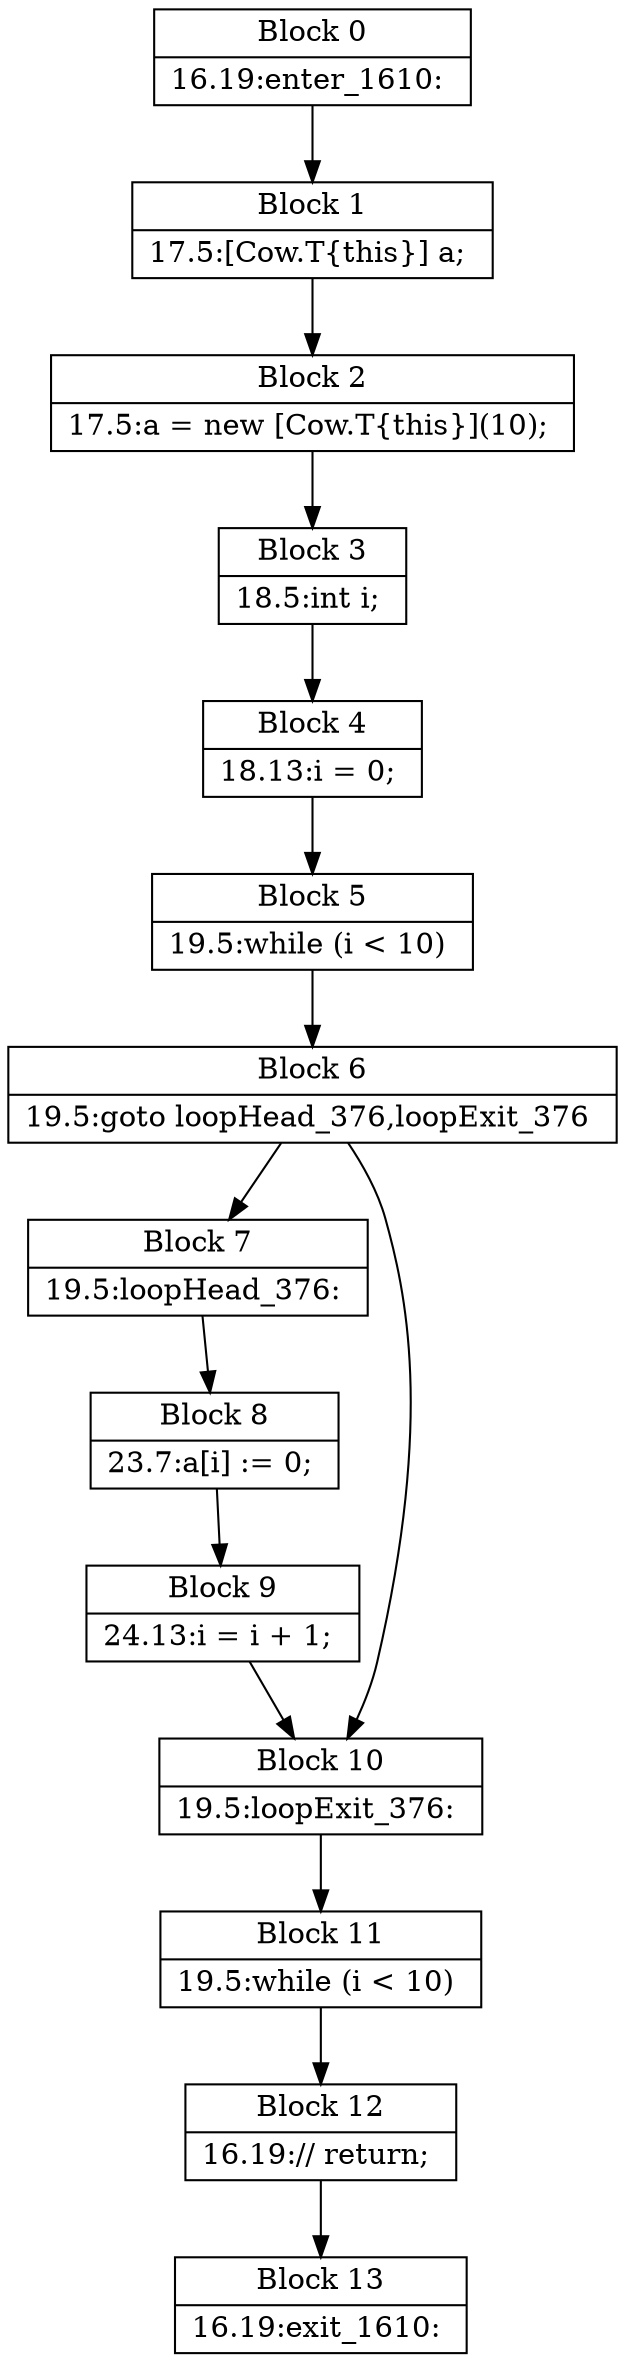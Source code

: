digraph G {
   node [shape=record];
B0[label="{Block 0|16.19:enter_1610: \n}"];
B1[label="{Block 1|17.5:\[Cow.T\{this\}\] a; \n}"];
B2[label="{Block 2|17.5:a = new \[Cow.T\{this\}\](10); \n}"];
B3[label="{Block 3|18.5:int i; \n}"];
B4[label="{Block 4|18.13:i = 0; \n}"];
B5[label="{Block 5|19.5:while (i \< 10)   \n}"];
B6[label="{Block 6|19.5:goto loopHead_376,loopExit_376 \n}"];
B7[label="{Block 7|19.5:loopHead_376: \n}"];
B8[label="{Block 8|23.7:a\[i\] := 0; \n}"];
B9[label="{Block 9|24.13:i = i + 1; \n}"];
B10[label="{Block 10|19.5:loopExit_376: \n}"];
B11[label="{Block 11|19.5:while (i \< 10)   \n}"];
B12[label="{Block 12|16.19:// return; \n}"];
B13[label="{Block 13|16.19:exit_1610: \n}"];
B0 -> B1;
B1 -> B2;
B2 -> B3;
B3 -> B4;
B4 -> B5;
B5 -> B6;
B6 -> B10;
B6 -> B7;
B7 -> B8;
B8 -> B9;
B9 -> B10;
B10 -> B11;
B11 -> B12;
B12 -> B13;
}
